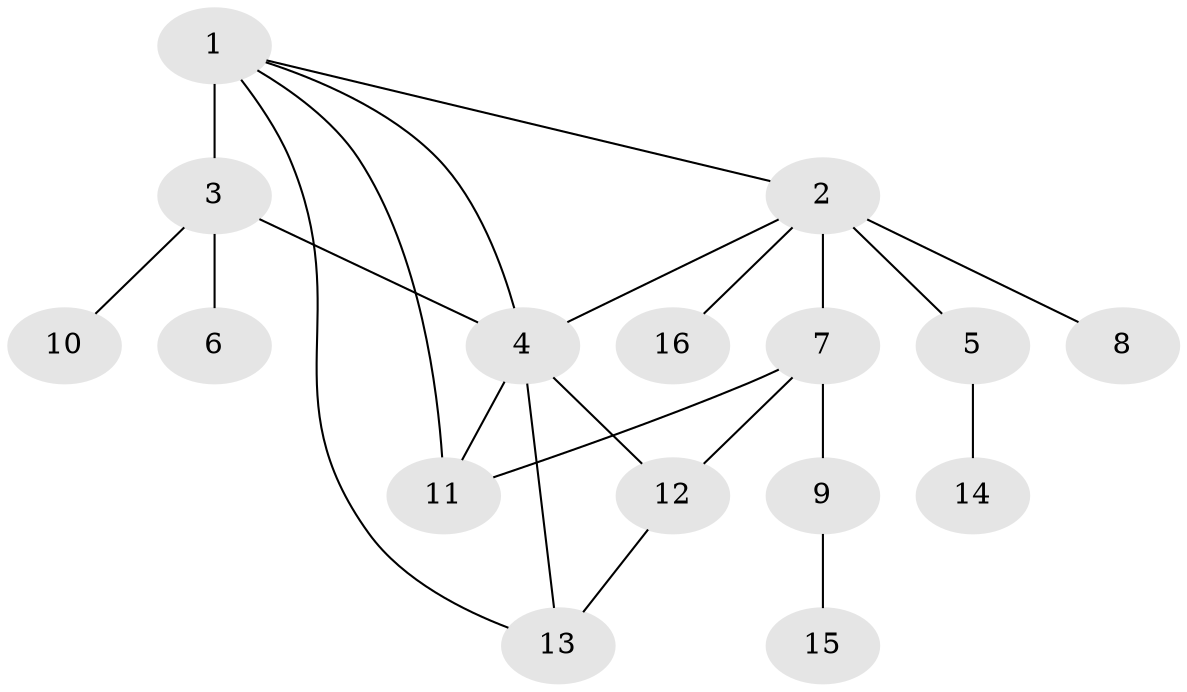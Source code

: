 // original degree distribution, {17: 0.019230769230769232, 6: 0.038461538461538464, 3: 0.07692307692307693, 9: 0.038461538461538464, 2: 0.19230769230769232, 5: 0.019230769230769232, 4: 0.038461538461538464, 1: 0.5769230769230769}
// Generated by graph-tools (version 1.1) at 2025/50/03/04/25 22:50:09]
// undirected, 16 vertices, 22 edges
graph export_dot {
  node [color=gray90,style=filled];
  1;
  2;
  3;
  4;
  5;
  6;
  7;
  8;
  9;
  10;
  11;
  12;
  13;
  14;
  15;
  16;
  1 -- 2 [weight=1.0];
  1 -- 3 [weight=10.0];
  1 -- 4 [weight=1.0];
  1 -- 11 [weight=1.0];
  1 -- 13 [weight=1.0];
  2 -- 4 [weight=2.0];
  2 -- 5 [weight=2.0];
  2 -- 7 [weight=1.0];
  2 -- 8 [weight=2.0];
  2 -- 16 [weight=1.0];
  3 -- 4 [weight=1.0];
  3 -- 6 [weight=1.0];
  3 -- 10 [weight=1.0];
  4 -- 11 [weight=1.0];
  4 -- 12 [weight=1.0];
  4 -- 13 [weight=1.0];
  5 -- 14 [weight=1.0];
  7 -- 9 [weight=1.0];
  7 -- 11 [weight=1.0];
  7 -- 12 [weight=1.0];
  9 -- 15 [weight=1.0];
  12 -- 13 [weight=1.0];
}
